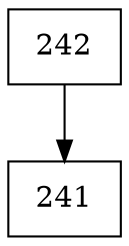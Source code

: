 digraph G {
  node [shape=record];
  node0 [label="{242}"];
  node0 -> node1;
  node1 [label="{241}"];
}
